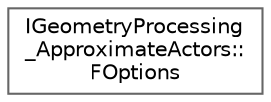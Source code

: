 digraph "Graphical Class Hierarchy"
{
 // INTERACTIVE_SVG=YES
 // LATEX_PDF_SIZE
  bgcolor="transparent";
  edge [fontname=Helvetica,fontsize=10,labelfontname=Helvetica,labelfontsize=10];
  node [fontname=Helvetica,fontsize=10,shape=box,height=0.2,width=0.4];
  rankdir="LR";
  Node0 [id="Node000000",label="IGeometryProcessing\l_ApproximateActors::\lFOptions",height=0.2,width=0.4,color="grey40", fillcolor="white", style="filled",URL="$d3/de8/structIGeometryProcessing__ApproximateActors_1_1FOptions.html",tooltip="Input options to Actor Approximation process."];
}

